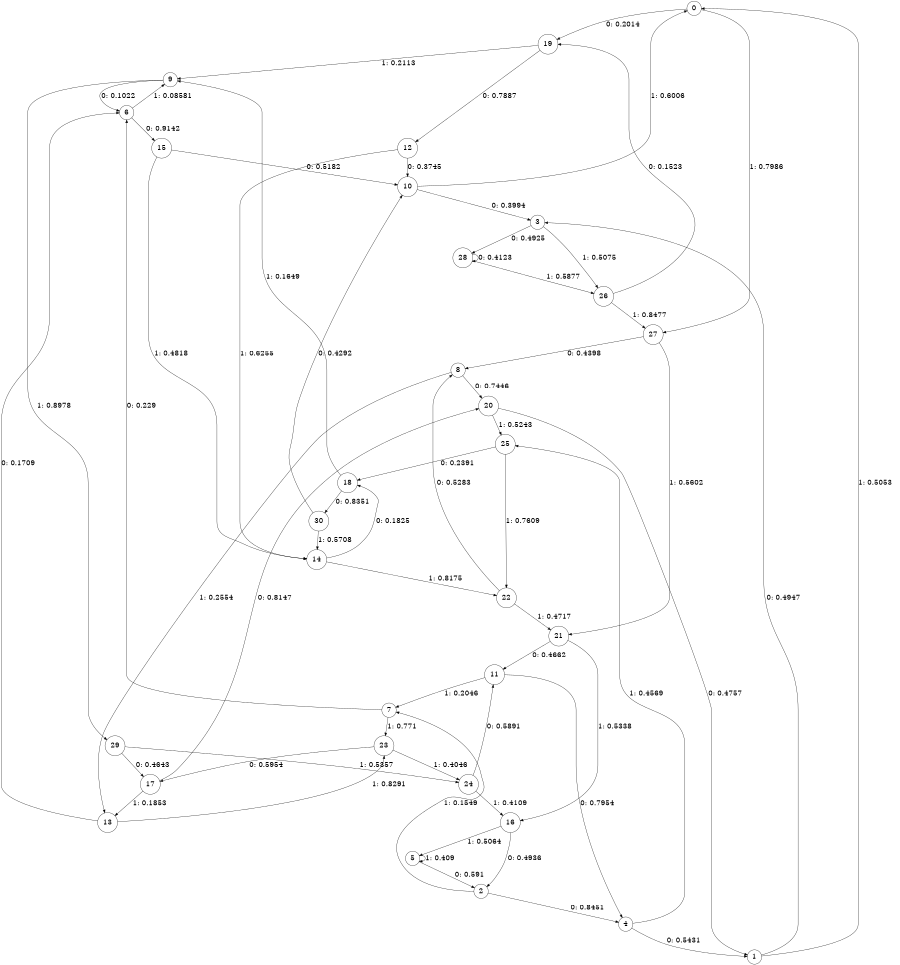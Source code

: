 digraph "ch12randomL6" {
size = "6,8.5";
ratio = "fill";
node [shape = circle];
node [fontsize = 24];
edge [fontsize = 24];
0 -> 19 [label = "0: 0.2014   "];
0 -> 27 [label = "1: 0.7986   "];
1 -> 3 [label = "0: 0.4947   "];
1 -> 0 [label = "1: 0.5053   "];
2 -> 4 [label = "0: 0.8451   "];
2 -> 7 [label = "1: 0.1549   "];
3 -> 28 [label = "0: 0.4925   "];
3 -> 26 [label = "1: 0.5075   "];
4 -> 1 [label = "0: 0.5431   "];
4 -> 25 [label = "1: 0.4569   "];
5 -> 2 [label = "0: 0.591    "];
5 -> 5 [label = "1: 0.409    "];
6 -> 15 [label = "0: 0.9142   "];
6 -> 9 [label = "1: 0.08581  "];
7 -> 6 [label = "0: 0.229    "];
7 -> 23 [label = "1: 0.771    "];
8 -> 20 [label = "0: 0.7446   "];
8 -> 13 [label = "1: 0.2554   "];
9 -> 6 [label = "0: 0.1022   "];
9 -> 29 [label = "1: 0.8978   "];
10 -> 3 [label = "0: 0.3994   "];
10 -> 0 [label = "1: 0.6006   "];
11 -> 4 [label = "0: 0.7954   "];
11 -> 7 [label = "1: 0.2046   "];
12 -> 10 [label = "0: 0.3745   "];
12 -> 14 [label = "1: 0.6255   "];
13 -> 6 [label = "0: 0.1709   "];
13 -> 23 [label = "1: 0.8291   "];
14 -> 18 [label = "0: 0.1825   "];
14 -> 22 [label = "1: 0.8175   "];
15 -> 10 [label = "0: 0.5182   "];
15 -> 14 [label = "1: 0.4818   "];
16 -> 2 [label = "0: 0.4936   "];
16 -> 5 [label = "1: 0.5064   "];
17 -> 20 [label = "0: 0.8147   "];
17 -> 13 [label = "1: 0.1853   "];
18 -> 30 [label = "0: 0.8351   "];
18 -> 9 [label = "1: 0.1649   "];
19 -> 12 [label = "0: 0.7887   "];
19 -> 9 [label = "1: 0.2113   "];
20 -> 1 [label = "0: 0.4757   "];
20 -> 25 [label = "1: 0.5243   "];
21 -> 11 [label = "0: 0.4662   "];
21 -> 16 [label = "1: 0.5338   "];
22 -> 8 [label = "0: 0.5283   "];
22 -> 21 [label = "1: 0.4717   "];
23 -> 17 [label = "0: 0.5954   "];
23 -> 24 [label = "1: 0.4046   "];
24 -> 11 [label = "0: 0.5891   "];
24 -> 16 [label = "1: 0.4109   "];
25 -> 18 [label = "0: 0.2391   "];
25 -> 22 [label = "1: 0.7609   "];
26 -> 19 [label = "0: 0.1523   "];
26 -> 27 [label = "1: 0.8477   "];
27 -> 8 [label = "0: 0.4398   "];
27 -> 21 [label = "1: 0.5602   "];
28 -> 28 [label = "0: 0.4123   "];
28 -> 26 [label = "1: 0.5877   "];
29 -> 17 [label = "0: 0.4643   "];
29 -> 24 [label = "1: 0.5357   "];
30 -> 10 [label = "0: 0.4292   "];
30 -> 14 [label = "1: 0.5708   "];
}